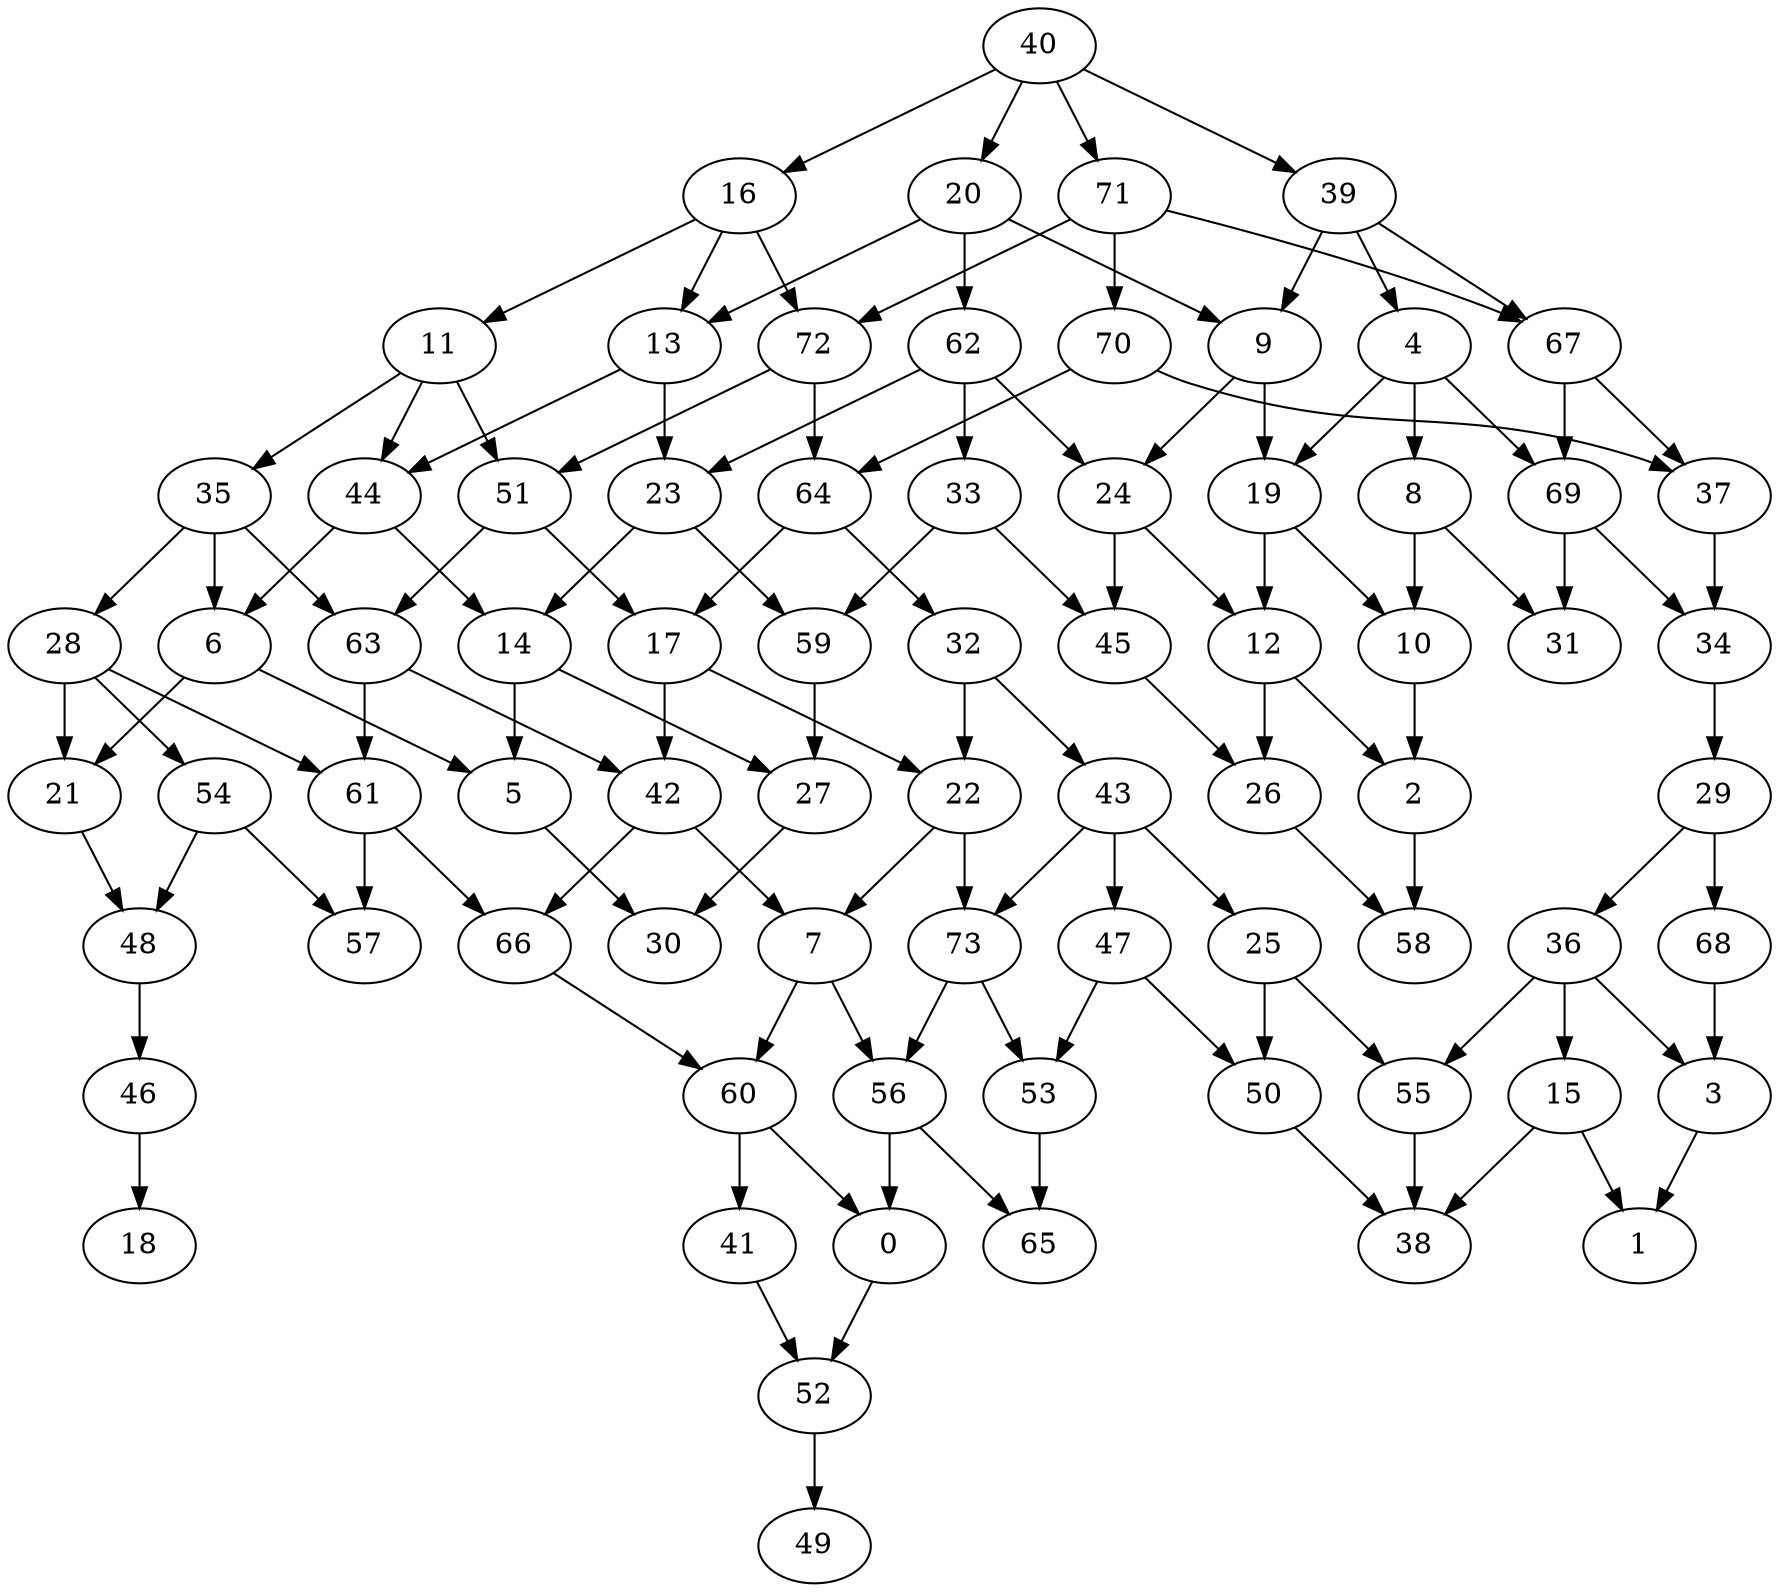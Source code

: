 strict digraph "" {
	0 -> 52;
	2 -> 58;
	3 -> 1;
	4 -> 8;
	4 -> 19;
	4 -> 69;
	5 -> 30;
	6 -> 5;
	6 -> 21;
	7 -> 56;
	7 -> 60;
	8 -> 10;
	8 -> 31;
	9 -> 19;
	9 -> 24;
	10 -> 2;
	11 -> 35;
	11 -> 44;
	11 -> 51;
	12 -> 2;
	12 -> 26;
	13 -> 23;
	13 -> 44;
	14 -> 5;
	14 -> 27;
	15 -> 1;
	15 -> 38;
	16 -> 11;
	16 -> 13;
	16 -> 72;
	17 -> 22;
	17 -> 42;
	19 -> 10;
	19 -> 12;
	20 -> 9;
	20 -> 13;
	20 -> 62;
	21 -> 48;
	22 -> 7;
	22 -> 73;
	23 -> 14;
	23 -> 59;
	24 -> 12;
	24 -> 45;
	25 -> 50;
	25 -> 55;
	26 -> 58;
	27 -> 30;
	28 -> 21;
	28 -> 54;
	28 -> 61;
	29 -> 36;
	29 -> 68;
	32 -> 22;
	32 -> 43;
	33 -> 45;
	33 -> 59;
	34 -> 29;
	35 -> 6;
	35 -> 28;
	35 -> 63;
	36 -> 3;
	36 -> 15;
	36 -> 55;
	37 -> 34;
	39 -> 4;
	39 -> 9;
	39 -> 67;
	40 -> 16;
	40 -> 20;
	40 -> 39;
	40 -> 71;
	41 -> 52;
	42 -> 7;
	42 -> 66;
	43 -> 25;
	43 -> 47;
	43 -> 73;
	44 -> 6;
	44 -> 14;
	45 -> 26;
	46 -> 18;
	47 -> 50;
	47 -> 53;
	48 -> 46;
	50 -> 38;
	51 -> 17;
	51 -> 63;
	52 -> 49;
	53 -> 65;
	54 -> 48;
	54 -> 57;
	55 -> 38;
	56 -> 0;
	56 -> 65;
	59 -> 27;
	60 -> 0;
	60 -> 41;
	61 -> 57;
	61 -> 66;
	62 -> 23;
	62 -> 24;
	62 -> 33;
	63 -> 42;
	63 -> 61;
	64 -> 17;
	64 -> 32;
	66 -> 60;
	67 -> 37;
	67 -> 69;
	68 -> 3;
	69 -> 31;
	69 -> 34;
	70 -> 37;
	70 -> 64;
	71 -> 67;
	71 -> 70;
	71 -> 72;
	72 -> 51;
	72 -> 64;
	73 -> 53;
	73 -> 56;
}
